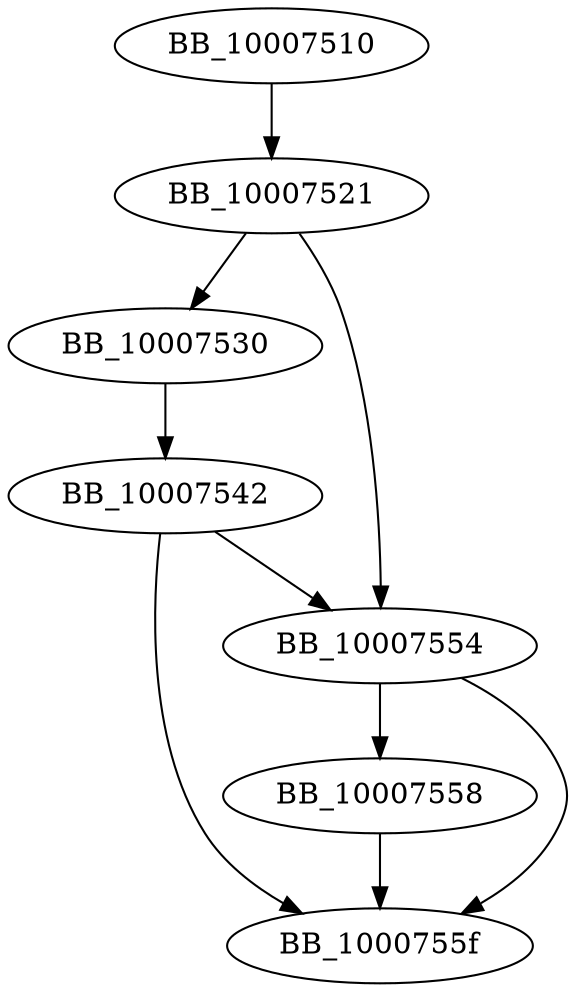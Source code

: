 DiGraph sub_10007510{
BB_10007510->BB_10007521
BB_10007521->BB_10007530
BB_10007521->BB_10007554
BB_10007530->BB_10007542
BB_10007542->BB_10007554
BB_10007542->BB_1000755f
BB_10007554->BB_10007558
BB_10007554->BB_1000755f
BB_10007558->BB_1000755f
}

